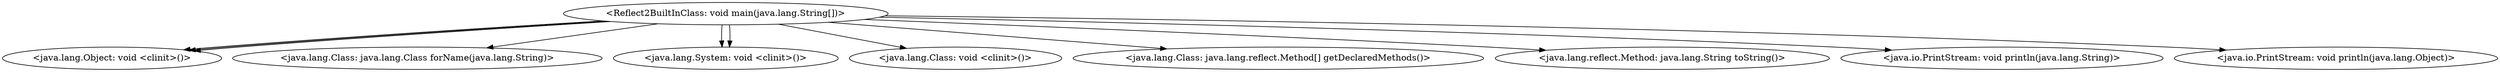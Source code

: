 digraph "call-graph" {
    "<Reflect2BuiltInClass: void main(java.lang.String[])>"
    "<java.lang.Object: void <clinit>()>"
    "<Reflect2BuiltInClass: void main(java.lang.String[])>"->"<java.lang.Object: void <clinit>()>";
    "<java.lang.Class: java.lang.Class forName(java.lang.String)>"
    "<Reflect2BuiltInClass: void main(java.lang.String[])>"->"<java.lang.Class: java.lang.Class forName(java.lang.String)>";
    "<Reflect2BuiltInClass: void main(java.lang.String[])>"->"<java.lang.Object: void <clinit>()>";
    "<java.lang.System: void <clinit>()>"
    "<Reflect2BuiltInClass: void main(java.lang.String[])>"->"<java.lang.System: void <clinit>()>";
    "<Reflect2BuiltInClass: void main(java.lang.String[])>"->"<java.lang.Object: void <clinit>()>";
    "<Reflect2BuiltInClass: void main(java.lang.String[])>"->"<java.lang.System: void <clinit>()>";
    "<java.lang.Class: void <clinit>()>"
    "<Reflect2BuiltInClass: void main(java.lang.String[])>"->"<java.lang.Class: void <clinit>()>";
    "<java.lang.Class: java.lang.reflect.Method[] getDeclaredMethods()>"
    "<Reflect2BuiltInClass: void main(java.lang.String[])>"->"<java.lang.Class: java.lang.reflect.Method[] getDeclaredMethods()>";
    "<java.lang.reflect.Method: java.lang.String toString()>"
    "<Reflect2BuiltInClass: void main(java.lang.String[])>"->"<java.lang.reflect.Method: java.lang.String toString()>";
    "<java.io.PrintStream: void println(java.lang.String)>"
    "<Reflect2BuiltInClass: void main(java.lang.String[])>"->"<java.io.PrintStream: void println(java.lang.String)>";
    "<java.io.PrintStream: void println(java.lang.Object)>"
    "<Reflect2BuiltInClass: void main(java.lang.String[])>"->"<java.io.PrintStream: void println(java.lang.Object)>";
}
